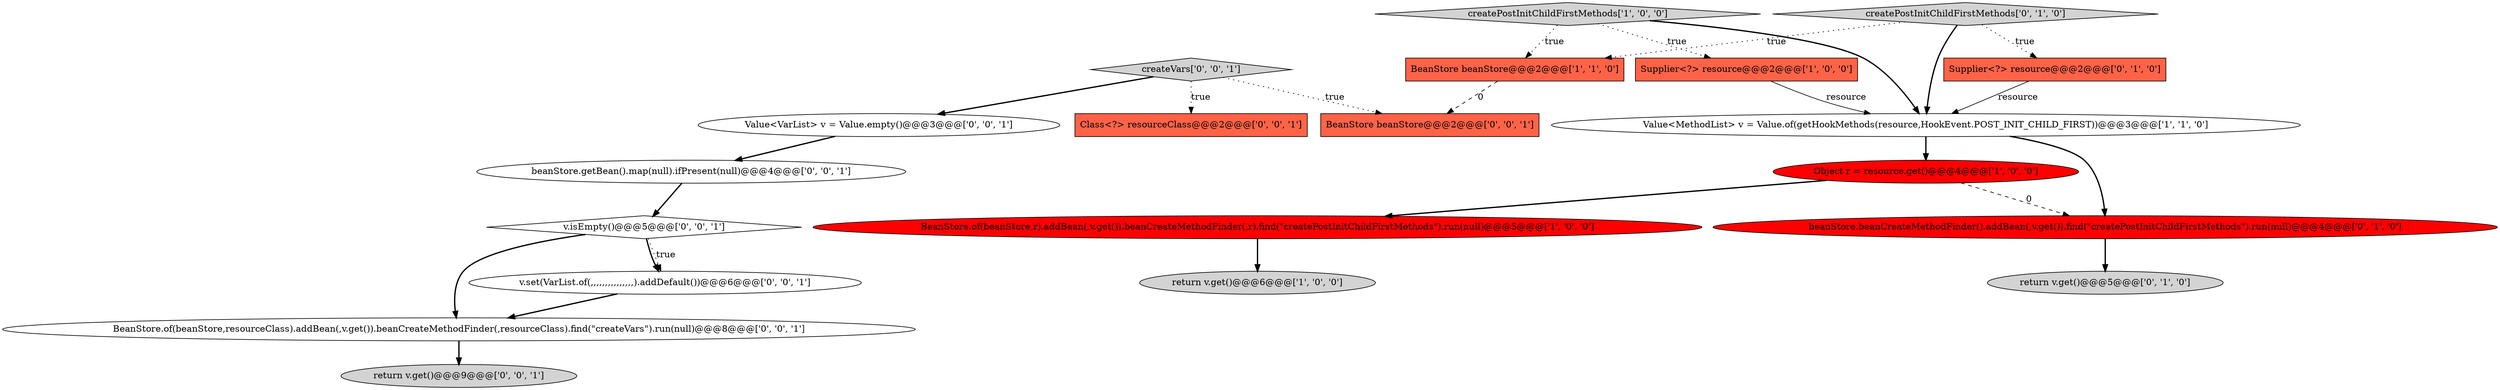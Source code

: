 digraph {
18 [style = filled, label = "v.isEmpty()@@@5@@@['0', '0', '1']", fillcolor = white, shape = diamond image = "AAA0AAABBB3BBB"];
17 [style = filled, label = "createVars['0', '0', '1']", fillcolor = lightgray, shape = diamond image = "AAA0AAABBB3BBB"];
5 [style = filled, label = "return v.get()@@@6@@@['1', '0', '0']", fillcolor = lightgray, shape = ellipse image = "AAA0AAABBB1BBB"];
3 [style = filled, label = "Value<MethodList> v = Value.of(getHookMethods(resource,HookEvent.POST_INIT_CHILD_FIRST))@@@3@@@['1', '1', '0']", fillcolor = white, shape = ellipse image = "AAA0AAABBB1BBB"];
4 [style = filled, label = "Object r = resource.get()@@@4@@@['1', '0', '0']", fillcolor = red, shape = ellipse image = "AAA1AAABBB1BBB"];
2 [style = filled, label = "BeanStore beanStore@@@2@@@['1', '1', '0']", fillcolor = tomato, shape = box image = "AAA0AAABBB1BBB"];
1 [style = filled, label = "createPostInitChildFirstMethods['1', '0', '0']", fillcolor = lightgray, shape = diamond image = "AAA0AAABBB1BBB"];
10 [style = filled, label = "beanStore.beanCreateMethodFinder().addBean(,v.get()).find(\"createPostInitChildFirstMethods\").run(null)@@@4@@@['0', '1', '0']", fillcolor = red, shape = ellipse image = "AAA1AAABBB2BBB"];
9 [style = filled, label = "createPostInitChildFirstMethods['0', '1', '0']", fillcolor = lightgray, shape = diamond image = "AAA0AAABBB2BBB"];
11 [style = filled, label = "Class<?> resourceClass@@@2@@@['0', '0', '1']", fillcolor = tomato, shape = box image = "AAA0AAABBB3BBB"];
15 [style = filled, label = "BeanStore.of(beanStore,resourceClass).addBean(,v.get()).beanCreateMethodFinder(,resourceClass).find(\"createVars\").run(null)@@@8@@@['0', '0', '1']", fillcolor = white, shape = ellipse image = "AAA0AAABBB3BBB"];
19 [style = filled, label = "beanStore.getBean().map(null).ifPresent(null)@@@4@@@['0', '0', '1']", fillcolor = white, shape = ellipse image = "AAA0AAABBB3BBB"];
8 [style = filled, label = "return v.get()@@@5@@@['0', '1', '0']", fillcolor = lightgray, shape = ellipse image = "AAA0AAABBB2BBB"];
14 [style = filled, label = "BeanStore beanStore@@@2@@@['0', '0', '1']", fillcolor = tomato, shape = box image = "AAA0AAABBB3BBB"];
0 [style = filled, label = "Supplier<?> resource@@@2@@@['1', '0', '0']", fillcolor = tomato, shape = box image = "AAA0AAABBB1BBB"];
7 [style = filled, label = "Supplier<?> resource@@@2@@@['0', '1', '0']", fillcolor = tomato, shape = box image = "AAA0AAABBB2BBB"];
13 [style = filled, label = "Value<VarList> v = Value.empty()@@@3@@@['0', '0', '1']", fillcolor = white, shape = ellipse image = "AAA0AAABBB3BBB"];
16 [style = filled, label = "return v.get()@@@9@@@['0', '0', '1']", fillcolor = lightgray, shape = ellipse image = "AAA0AAABBB3BBB"];
6 [style = filled, label = "BeanStore.of(beanStore,r).addBean(,v.get()).beanCreateMethodFinder(,r).find(\"createPostInitChildFirstMethods\").run(null)@@@5@@@['1', '0', '0']", fillcolor = red, shape = ellipse image = "AAA1AAABBB1BBB"];
12 [style = filled, label = "v.set(VarList.of(,,,,,,,,,,,,,,,).addDefault())@@@6@@@['0', '0', '1']", fillcolor = white, shape = ellipse image = "AAA0AAABBB3BBB"];
19->18 [style = bold, label=""];
4->6 [style = bold, label=""];
12->15 [style = bold, label=""];
18->15 [style = bold, label=""];
1->3 [style = bold, label=""];
18->12 [style = bold, label=""];
17->14 [style = dotted, label="true"];
15->16 [style = bold, label=""];
3->4 [style = bold, label=""];
3->10 [style = bold, label=""];
6->5 [style = bold, label=""];
13->19 [style = bold, label=""];
18->12 [style = dotted, label="true"];
2->14 [style = dashed, label="0"];
10->8 [style = bold, label=""];
9->2 [style = dotted, label="true"];
9->3 [style = bold, label=""];
17->13 [style = bold, label=""];
1->0 [style = dotted, label="true"];
7->3 [style = solid, label="resource"];
9->7 [style = dotted, label="true"];
1->2 [style = dotted, label="true"];
4->10 [style = dashed, label="0"];
0->3 [style = solid, label="resource"];
17->11 [style = dotted, label="true"];
}
